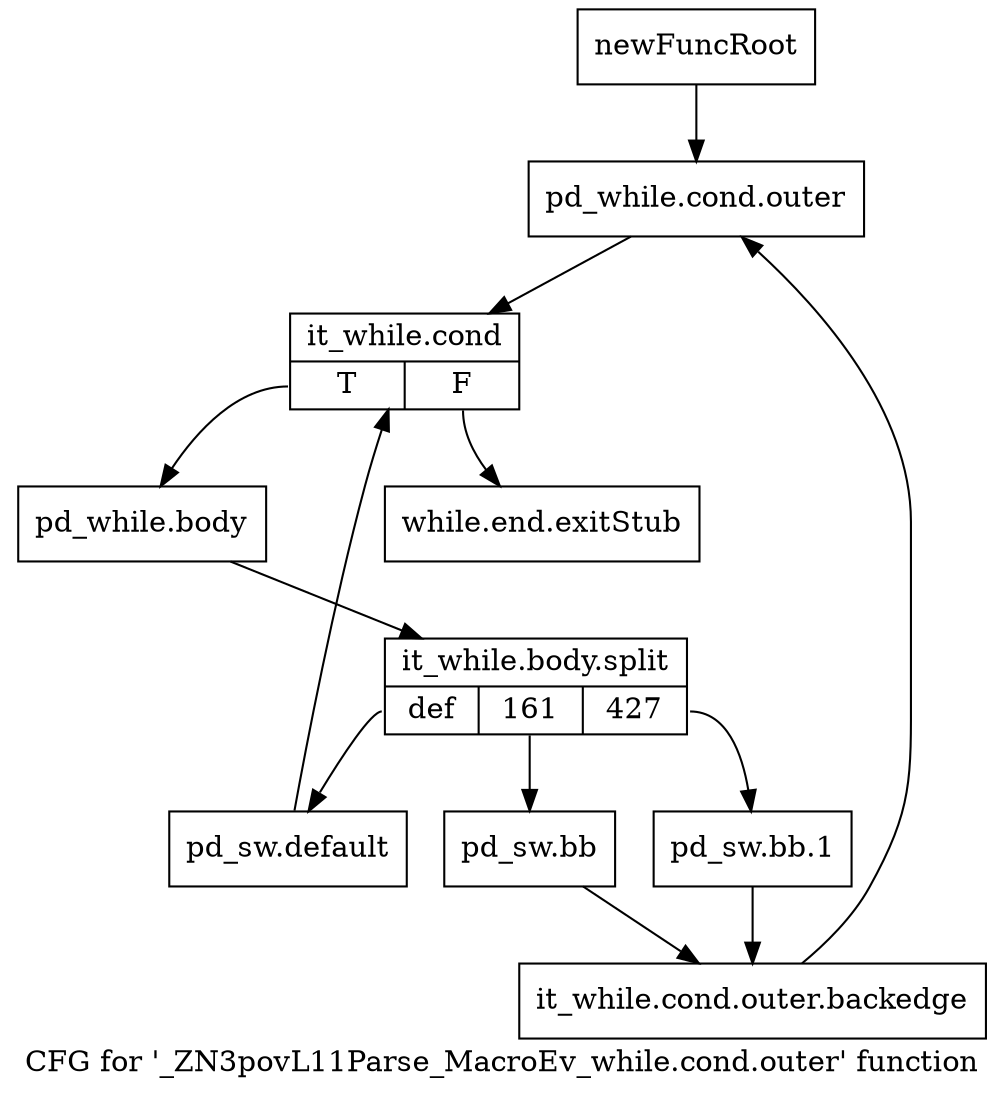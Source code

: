 digraph "CFG for '_ZN3povL11Parse_MacroEv_while.cond.outer' function" {
	label="CFG for '_ZN3povL11Parse_MacroEv_while.cond.outer' function";

	Node0x2d4e9a0 [shape=record,label="{newFuncRoot}"];
	Node0x2d4e9a0 -> Node0x2d4edd0;
	Node0x2d4e9f0 [shape=record,label="{while.end.exitStub}"];
	Node0x2d4edd0 [shape=record,label="{pd_while.cond.outer}"];
	Node0x2d4edd0 -> Node0x2d4ee20;
	Node0x2d4ee20 [shape=record,label="{it_while.cond|{<s0>T|<s1>F}}"];
	Node0x2d4ee20:s0 -> Node0x2d4ee70;
	Node0x2d4ee20:s1 -> Node0x2d4e9f0;
	Node0x2d4ee70 [shape=record,label="{pd_while.body}"];
	Node0x2d4ee70 -> Node0x39c5cf0;
	Node0x39c5cf0 [shape=record,label="{it_while.body.split|{<s0>def|<s1>161|<s2>427}}"];
	Node0x39c5cf0:s0 -> Node0x2d4efb0;
	Node0x39c5cf0:s1 -> Node0x2d4ef10;
	Node0x39c5cf0:s2 -> Node0x2d4eec0;
	Node0x2d4eec0 [shape=record,label="{pd_sw.bb.1}"];
	Node0x2d4eec0 -> Node0x2d4ef60;
	Node0x2d4ef10 [shape=record,label="{pd_sw.bb}"];
	Node0x2d4ef10 -> Node0x2d4ef60;
	Node0x2d4ef60 [shape=record,label="{it_while.cond.outer.backedge}"];
	Node0x2d4ef60 -> Node0x2d4edd0;
	Node0x2d4efb0 [shape=record,label="{pd_sw.default}"];
	Node0x2d4efb0 -> Node0x2d4ee20;
}
